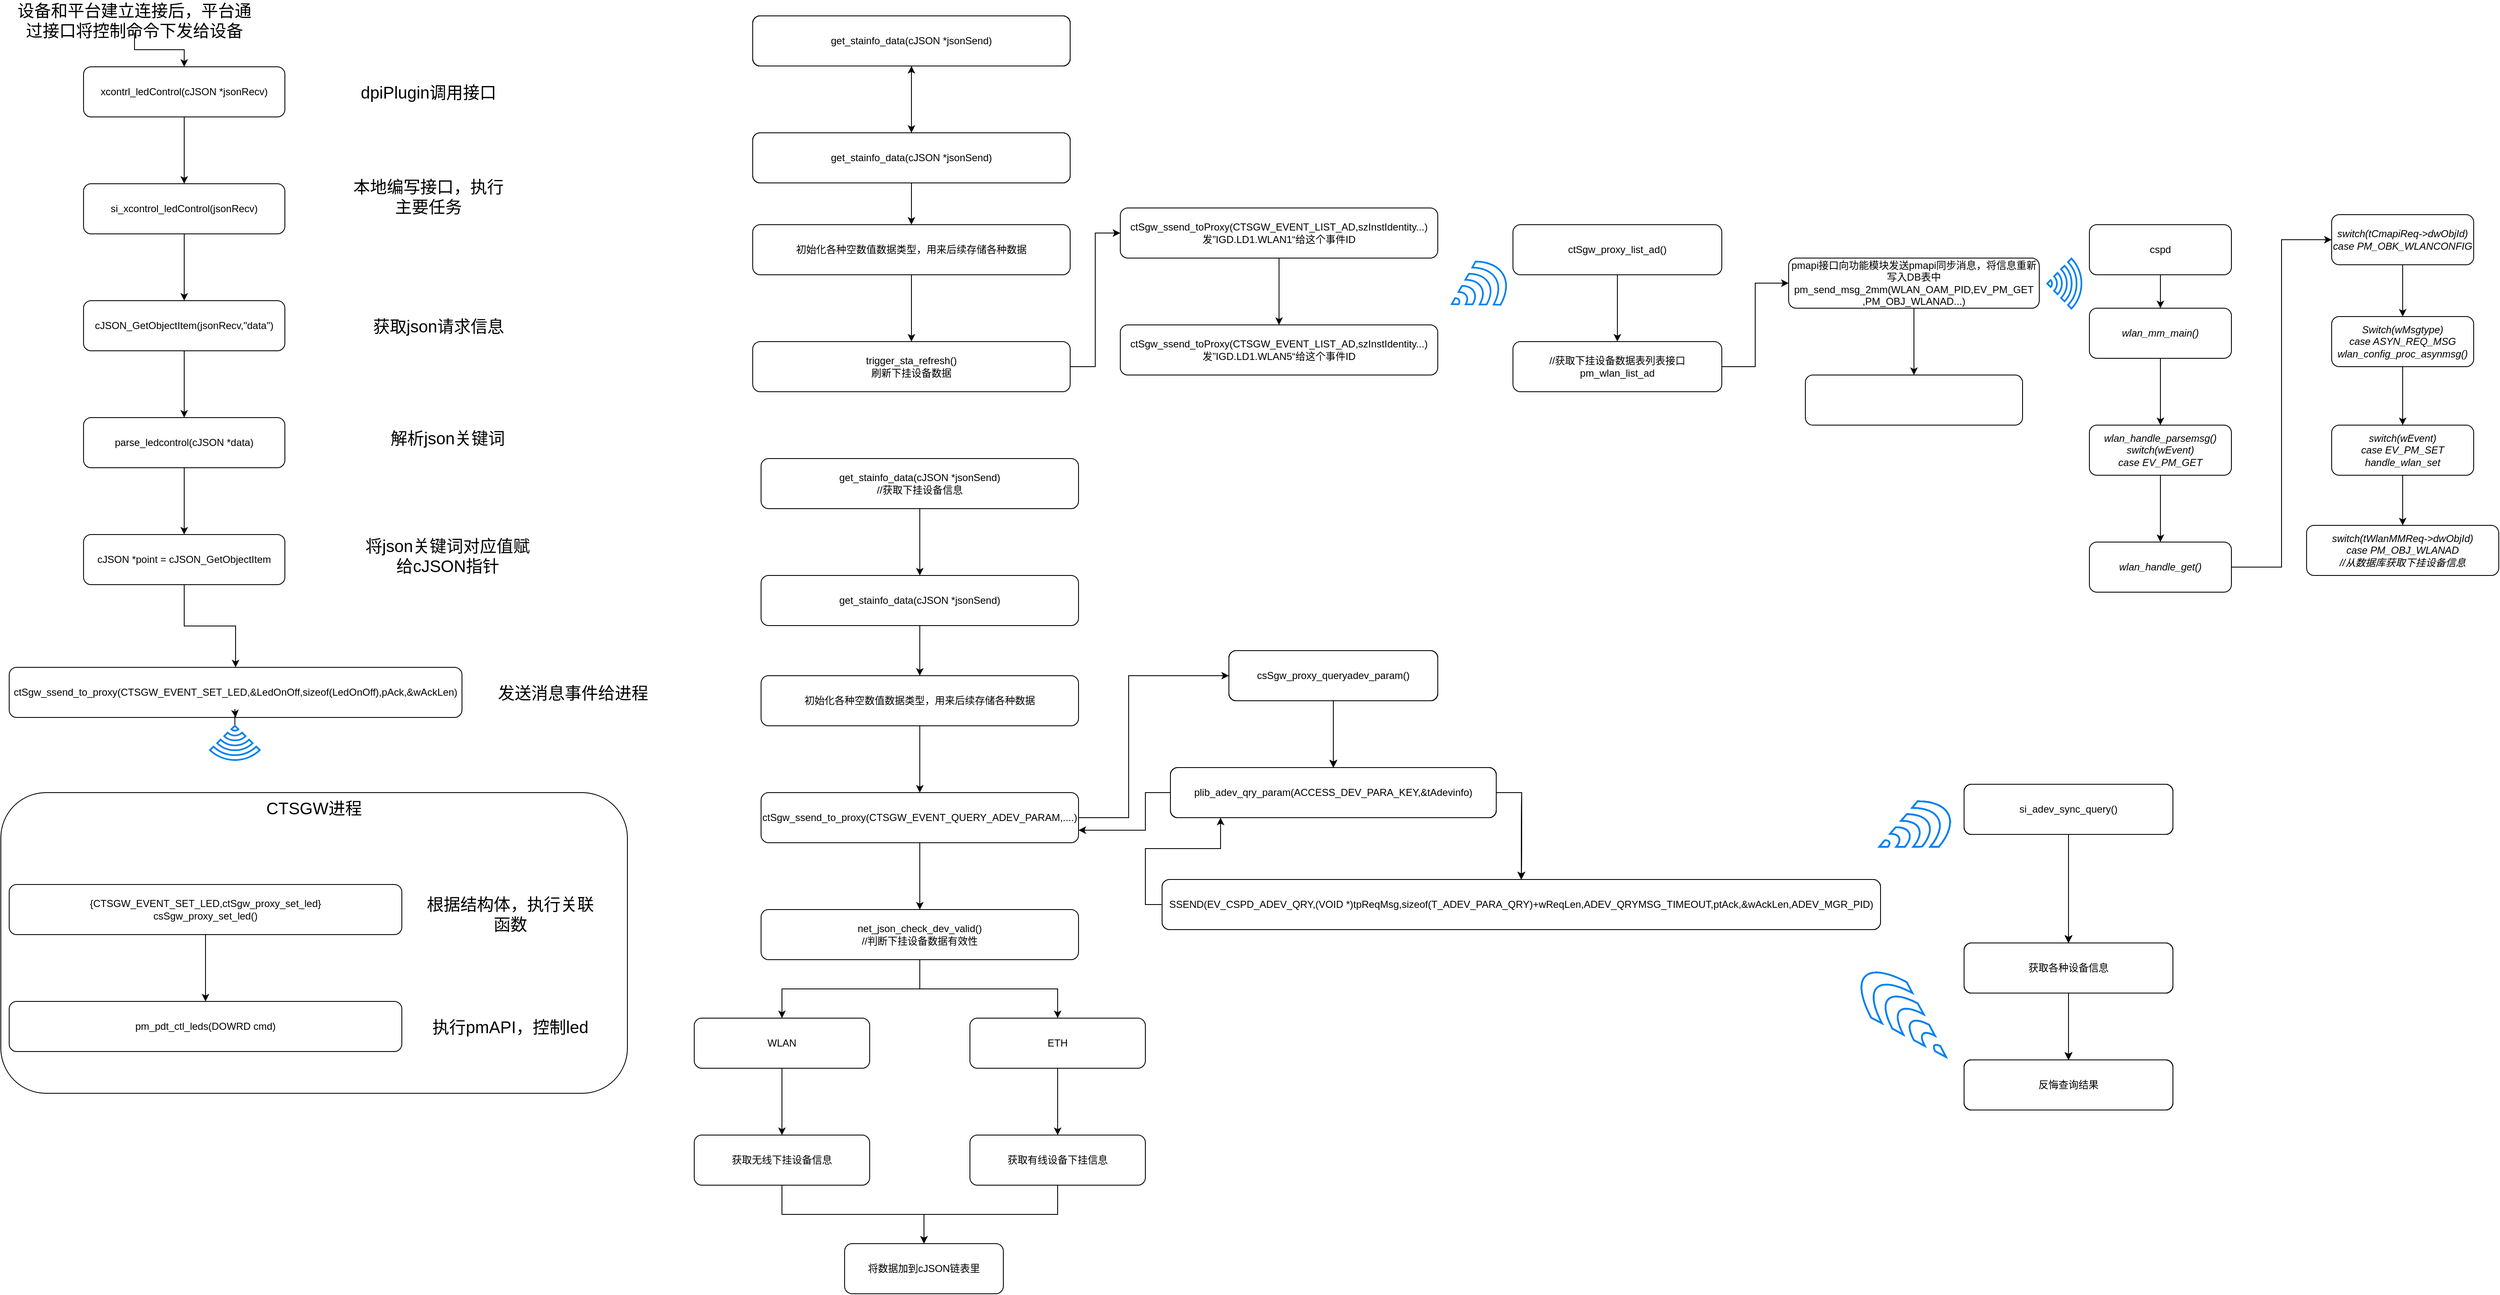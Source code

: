 <mxfile version="15.7.4" type="github">
  <diagram id="CUDyPsT_5cI4i0Bhv10b" name="Page-1">
    <mxGraphModel dx="868" dy="482" grid="1" gridSize="10" guides="0" tooltips="1" connect="1" arrows="1" fold="1" page="1" pageScale="1" pageWidth="827" pageHeight="1169" math="0" shadow="0">
      <root>
        <mxCell id="0" />
        <mxCell id="1" parent="0" />
        <mxCell id="MFzKN-prpjDhxRkjpTHA-7" value="" style="edgeStyle=orthogonalEdgeStyle;rounded=0;orthogonalLoop=1;jettySize=auto;html=1;fontSize=20;" parent="1" source="MFzKN-prpjDhxRkjpTHA-1" target="MFzKN-prpjDhxRkjpTHA-6" edge="1">
          <mxGeometry relative="1" as="geometry" />
        </mxCell>
        <mxCell id="MFzKN-prpjDhxRkjpTHA-1" value="xcontrl_ledControl(cJSON *jsonRecv)" style="rounded=1;whiteSpace=wrap;html=1;" parent="1" vertex="1">
          <mxGeometry x="99" y="141" width="241" height="60" as="geometry" />
        </mxCell>
        <mxCell id="MFzKN-prpjDhxRkjpTHA-3" value="" style="edgeStyle=orthogonalEdgeStyle;rounded=0;orthogonalLoop=1;jettySize=auto;html=1;fontSize=20;" parent="1" source="MFzKN-prpjDhxRkjpTHA-2" target="MFzKN-prpjDhxRkjpTHA-1" edge="1">
          <mxGeometry relative="1" as="geometry" />
        </mxCell>
        <mxCell id="MFzKN-prpjDhxRkjpTHA-2" value="设备和平台建立连接后，平台通过接口将控制命令下发给设备" style="text;html=1;strokeColor=none;fillColor=none;align=center;verticalAlign=middle;whiteSpace=wrap;rounded=0;fontSize=20;" parent="1" vertex="1">
          <mxGeometry x="10" y="70" width="300" height="30" as="geometry" />
        </mxCell>
        <mxCell id="MFzKN-prpjDhxRkjpTHA-9" value="" style="edgeStyle=orthogonalEdgeStyle;rounded=0;orthogonalLoop=1;jettySize=auto;html=1;fontSize=20;" parent="1" source="MFzKN-prpjDhxRkjpTHA-6" target="MFzKN-prpjDhxRkjpTHA-8" edge="1">
          <mxGeometry relative="1" as="geometry" />
        </mxCell>
        <mxCell id="MFzKN-prpjDhxRkjpTHA-6" value="si_xcontrol_ledControl(jsonRecv)" style="rounded=1;whiteSpace=wrap;html=1;" parent="1" vertex="1">
          <mxGeometry x="99" y="281" width="241" height="60" as="geometry" />
        </mxCell>
        <mxCell id="MFzKN-prpjDhxRkjpTHA-11" value="" style="edgeStyle=orthogonalEdgeStyle;rounded=0;orthogonalLoop=1;jettySize=auto;html=1;fontSize=20;" parent="1" source="MFzKN-prpjDhxRkjpTHA-8" target="MFzKN-prpjDhxRkjpTHA-10" edge="1">
          <mxGeometry relative="1" as="geometry" />
        </mxCell>
        <mxCell id="MFzKN-prpjDhxRkjpTHA-8" value="cJSON_GetObjectItem(jsonRecv,&quot;data&quot;)" style="rounded=1;whiteSpace=wrap;html=1;" parent="1" vertex="1">
          <mxGeometry x="99" y="421" width="241" height="60" as="geometry" />
        </mxCell>
        <mxCell id="MFzKN-prpjDhxRkjpTHA-13" value="" style="edgeStyle=orthogonalEdgeStyle;rounded=0;orthogonalLoop=1;jettySize=auto;html=1;fontSize=20;" parent="1" source="MFzKN-prpjDhxRkjpTHA-10" target="MFzKN-prpjDhxRkjpTHA-12" edge="1">
          <mxGeometry relative="1" as="geometry" />
        </mxCell>
        <mxCell id="MFzKN-prpjDhxRkjpTHA-10" value="parse_ledcontrol(cJSON *data)" style="rounded=1;whiteSpace=wrap;html=1;" parent="1" vertex="1">
          <mxGeometry x="99" y="561" width="241" height="60" as="geometry" />
        </mxCell>
        <mxCell id="MFzKN-prpjDhxRkjpTHA-15" value="" style="edgeStyle=orthogonalEdgeStyle;rounded=0;orthogonalLoop=1;jettySize=auto;html=1;fontSize=20;" parent="1" source="MFzKN-prpjDhxRkjpTHA-12" target="MFzKN-prpjDhxRkjpTHA-14" edge="1">
          <mxGeometry relative="1" as="geometry" />
        </mxCell>
        <mxCell id="MFzKN-prpjDhxRkjpTHA-31" value="CTSGW进程" style="rounded=1;whiteSpace=wrap;html=1;fontSize=20;labelBackgroundColor=none;verticalAlign=top;" parent="1" vertex="1">
          <mxGeometry y="1010" width="750" height="360" as="geometry" />
        </mxCell>
        <mxCell id="MFzKN-prpjDhxRkjpTHA-12" value="cJSON *point = cJSON_GetObjectItem" style="rounded=1;whiteSpace=wrap;html=1;" parent="1" vertex="1">
          <mxGeometry x="99" y="701" width="241" height="60" as="geometry" />
        </mxCell>
        <mxCell id="MFzKN-prpjDhxRkjpTHA-14" value="ctSgw_ssend_to_proxy(CTSGW_EVENT_SET_LED,&amp;amp;LedOnOff,sizeof(LedOnOff),pAck,&amp;amp;wAckLen)" style="rounded=1;whiteSpace=wrap;html=1;" parent="1" vertex="1">
          <mxGeometry x="10" y="860" width="542" height="60" as="geometry" />
        </mxCell>
        <mxCell id="MFzKN-prpjDhxRkjpTHA-19" value="" style="edgeStyle=orthogonalEdgeStyle;rounded=0;orthogonalLoop=1;jettySize=auto;html=1;fontSize=20;" parent="1" source="MFzKN-prpjDhxRkjpTHA-16" target="MFzKN-prpjDhxRkjpTHA-18" edge="1">
          <mxGeometry relative="1" as="geometry" />
        </mxCell>
        <mxCell id="MFzKN-prpjDhxRkjpTHA-16" value="{CTSGW_EVENT_SET_LED,ctSgw_proxy_set_led}&lt;br&gt;csSgw_proxy_set_led()" style="rounded=1;whiteSpace=wrap;html=1;" parent="1" vertex="1">
          <mxGeometry x="10" y="1120" width="470" height="60" as="geometry" />
        </mxCell>
        <mxCell id="MFzKN-prpjDhxRkjpTHA-18" value="pm_pdt_ctl_leds(DOWRD cmd)" style="rounded=1;whiteSpace=wrap;html=1;" parent="1" vertex="1">
          <mxGeometry x="10" y="1260" width="470" height="60" as="geometry" />
        </mxCell>
        <mxCell id="MFzKN-prpjDhxRkjpTHA-20" value="dpiPlugin调用接口" style="text;html=1;strokeColor=none;fillColor=none;align=center;verticalAlign=middle;whiteSpace=wrap;rounded=0;fontSize=20;" parent="1" vertex="1">
          <mxGeometry x="414" y="156" width="196" height="30" as="geometry" />
        </mxCell>
        <mxCell id="MFzKN-prpjDhxRkjpTHA-21" value="本地编写接口，执行主要任务" style="text;html=1;strokeColor=none;fillColor=none;align=center;verticalAlign=middle;whiteSpace=wrap;rounded=0;fontSize=20;" parent="1" vertex="1">
          <mxGeometry x="414" y="281" width="196" height="30" as="geometry" />
        </mxCell>
        <mxCell id="MFzKN-prpjDhxRkjpTHA-22" value="获取json请求信息" style="text;html=1;strokeColor=none;fillColor=none;align=center;verticalAlign=middle;whiteSpace=wrap;rounded=0;fontSize=20;" parent="1" vertex="1">
          <mxGeometry x="430" y="436" width="188" height="30" as="geometry" />
        </mxCell>
        <mxCell id="MFzKN-prpjDhxRkjpTHA-23" value="解析json关键词" style="text;html=1;strokeColor=none;fillColor=none;align=center;verticalAlign=middle;whiteSpace=wrap;rounded=0;fontSize=20;" parent="1" vertex="1">
          <mxGeometry x="430" y="570" width="210" height="30" as="geometry" />
        </mxCell>
        <mxCell id="MFzKN-prpjDhxRkjpTHA-24" value="将json关键词对应值赋给cJSON指针" style="text;html=1;strokeColor=none;fillColor=none;align=center;verticalAlign=middle;whiteSpace=wrap;rounded=0;fontSize=20;" parent="1" vertex="1">
          <mxGeometry x="430" y="701" width="210" height="49" as="geometry" />
        </mxCell>
        <mxCell id="MFzKN-prpjDhxRkjpTHA-26" value="发送消息事件给进程" style="text;html=1;strokeColor=none;fillColor=none;align=center;verticalAlign=middle;whiteSpace=wrap;rounded=0;fontSize=20;" parent="1" vertex="1">
          <mxGeometry x="560" y="875" width="250" height="30" as="geometry" />
        </mxCell>
        <mxCell id="MFzKN-prpjDhxRkjpTHA-27" value="根据结构体，执行关联函数" style="text;html=1;strokeColor=none;fillColor=none;align=center;verticalAlign=middle;whiteSpace=wrap;rounded=0;fontSize=20;" parent="1" vertex="1">
          <mxGeometry x="500" y="1140" width="220" height="30" as="geometry" />
        </mxCell>
        <mxCell id="MFzKN-prpjDhxRkjpTHA-28" value="执行pmAPI，控制led" style="text;html=1;strokeColor=none;fillColor=none;align=center;verticalAlign=middle;whiteSpace=wrap;rounded=0;fontSize=20;" parent="1" vertex="1">
          <mxGeometry x="510" y="1275" width="200" height="30" as="geometry" />
        </mxCell>
        <mxCell id="MFzKN-prpjDhxRkjpTHA-30" value="" style="edgeStyle=orthogonalEdgeStyle;rounded=0;orthogonalLoop=1;jettySize=auto;html=1;fontSize=20;" parent="1" source="MFzKN-prpjDhxRkjpTHA-29" target="MFzKN-prpjDhxRkjpTHA-14" edge="1">
          <mxGeometry relative="1" as="geometry" />
        </mxCell>
        <mxCell id="MFzKN-prpjDhxRkjpTHA-29" value="" style="html=1;verticalLabelPosition=bottom;align=center;labelBackgroundColor=#ffffff;verticalAlign=top;strokeWidth=2;strokeColor=#0080F0;shadow=0;dashed=0;shape=mxgraph.ios7.icons.wifi;pointerEvents=1;fontSize=20;rotation=-180;" parent="1" vertex="1">
          <mxGeometry x="250.3" y="930" width="59.7" height="41" as="geometry" />
        </mxCell>
        <mxCell id="5_94e8n7h1rJNtOSXoxy-5" value="" style="edgeStyle=orthogonalEdgeStyle;rounded=0;orthogonalLoop=1;jettySize=auto;html=1;" edge="1" parent="1" source="5_94e8n7h1rJNtOSXoxy-3" target="5_94e8n7h1rJNtOSXoxy-4">
          <mxGeometry relative="1" as="geometry" />
        </mxCell>
        <mxCell id="5_94e8n7h1rJNtOSXoxy-3" value="xquery_STAInfo()厂商适配获取下挂设备信息" style="rounded=1;whiteSpace=wrap;html=1;" vertex="1" parent="1">
          <mxGeometry x="900" y="80" width="380" height="60" as="geometry" />
        </mxCell>
        <mxCell id="5_94e8n7h1rJNtOSXoxy-9" value="" style="edgeStyle=orthogonalEdgeStyle;rounded=0;orthogonalLoop=1;jettySize=auto;html=1;" edge="1" parent="1" source="5_94e8n7h1rJNtOSXoxy-4" target="5_94e8n7h1rJNtOSXoxy-8">
          <mxGeometry relative="1" as="geometry" />
        </mxCell>
        <mxCell id="5_94e8n7h1rJNtOSXoxy-48" value="" style="edgeStyle=orthogonalEdgeStyle;rounded=0;orthogonalLoop=1;jettySize=auto;html=1;" edge="1" parent="1" source="5_94e8n7h1rJNtOSXoxy-4" target="5_94e8n7h1rJNtOSXoxy-47">
          <mxGeometry relative="1" as="geometry" />
        </mxCell>
        <mxCell id="5_94e8n7h1rJNtOSXoxy-4" value="get_stainfo_data(cJSON *jsonSend)" style="rounded=1;whiteSpace=wrap;html=1;" vertex="1" parent="1">
          <mxGeometry x="900" y="220" width="380" height="60" as="geometry" />
        </mxCell>
        <mxCell id="5_94e8n7h1rJNtOSXoxy-11" value="" style="edgeStyle=orthogonalEdgeStyle;rounded=0;orthogonalLoop=1;jettySize=auto;html=1;" edge="1" parent="1" source="5_94e8n7h1rJNtOSXoxy-8" target="5_94e8n7h1rJNtOSXoxy-10">
          <mxGeometry relative="1" as="geometry" />
        </mxCell>
        <mxCell id="5_94e8n7h1rJNtOSXoxy-8" value="初始化各种空数值数据类型，用来后续存储各种数据" style="whiteSpace=wrap;html=1;rounded=1;" vertex="1" parent="1">
          <mxGeometry x="900" y="330" width="380" height="60" as="geometry" />
        </mxCell>
        <mxCell id="5_94e8n7h1rJNtOSXoxy-13" value="" style="edgeStyle=orthogonalEdgeStyle;rounded=0;orthogonalLoop=1;jettySize=auto;html=1;" edge="1" parent="1" source="5_94e8n7h1rJNtOSXoxy-10" target="5_94e8n7h1rJNtOSXoxy-12">
          <mxGeometry relative="1" as="geometry">
            <Array as="points">
              <mxPoint x="1310" y="500" />
              <mxPoint x="1310" y="340" />
            </Array>
          </mxGeometry>
        </mxCell>
        <mxCell id="5_94e8n7h1rJNtOSXoxy-10" value="trigger_sta_refresh()&lt;br&gt;刷新下挂设备数据" style="whiteSpace=wrap;html=1;rounded=1;" vertex="1" parent="1">
          <mxGeometry x="900" y="470" width="380" height="60" as="geometry" />
        </mxCell>
        <mxCell id="5_94e8n7h1rJNtOSXoxy-15" value="" style="edgeStyle=orthogonalEdgeStyle;rounded=0;orthogonalLoop=1;jettySize=auto;html=1;" edge="1" parent="1" source="5_94e8n7h1rJNtOSXoxy-12" target="5_94e8n7h1rJNtOSXoxy-14">
          <mxGeometry relative="1" as="geometry" />
        </mxCell>
        <mxCell id="5_94e8n7h1rJNtOSXoxy-12" value="ctSgw_ssend_toProxy(CTSGW_EVENT_LIST_AD,szInstIdentity...)&lt;br&gt;发”IGD.LD1.WLAN1“给这个事件ID" style="whiteSpace=wrap;html=1;rounded=1;" vertex="1" parent="1">
          <mxGeometry x="1340" y="310" width="380" height="60" as="geometry" />
        </mxCell>
        <mxCell id="5_94e8n7h1rJNtOSXoxy-14" value="ctSgw_ssend_toProxy(CTSGW_EVENT_LIST_AD,szInstIdentity...)&lt;br&gt;发”IGD.LD1.WLAN5“给这个事件ID" style="whiteSpace=wrap;html=1;rounded=1;" vertex="1" parent="1">
          <mxGeometry x="1340" y="450" width="380" height="60" as="geometry" />
        </mxCell>
        <mxCell id="5_94e8n7h1rJNtOSXoxy-17" value="" style="html=1;verticalLabelPosition=bottom;align=center;labelBackgroundColor=#ffffff;verticalAlign=top;strokeWidth=2;strokeColor=#0080F0;shadow=0;dashed=0;shape=mxgraph.ios7.icons.wifi;pointerEvents=1;fontSize=20;rotation=-30;direction=south;" vertex="1" parent="1">
          <mxGeometry x="1732.01" y="377.5" width="71" height="59.7" as="geometry" />
        </mxCell>
        <mxCell id="5_94e8n7h1rJNtOSXoxy-21" value="" style="edgeStyle=orthogonalEdgeStyle;rounded=0;orthogonalLoop=1;jettySize=auto;html=1;" edge="1" parent="1" source="5_94e8n7h1rJNtOSXoxy-19" target="5_94e8n7h1rJNtOSXoxy-20">
          <mxGeometry relative="1" as="geometry" />
        </mxCell>
        <mxCell id="5_94e8n7h1rJNtOSXoxy-19" value="ctSgw_proxy_list_ad()" style="rounded=1;whiteSpace=wrap;html=1;" vertex="1" parent="1">
          <mxGeometry x="1810" y="330" width="250" height="60" as="geometry" />
        </mxCell>
        <mxCell id="5_94e8n7h1rJNtOSXoxy-23" value="" style="edgeStyle=orthogonalEdgeStyle;rounded=0;orthogonalLoop=1;jettySize=auto;html=1;" edge="1" parent="1" source="5_94e8n7h1rJNtOSXoxy-20" target="5_94e8n7h1rJNtOSXoxy-22">
          <mxGeometry relative="1" as="geometry">
            <Array as="points">
              <mxPoint x="2100" y="500" />
              <mxPoint x="2100" y="400" />
            </Array>
          </mxGeometry>
        </mxCell>
        <mxCell id="5_94e8n7h1rJNtOSXoxy-20" value="//获取下挂设备数据表列表接口&lt;br&gt;pm_wlan_list_ad" style="rounded=1;whiteSpace=wrap;html=1;" vertex="1" parent="1">
          <mxGeometry x="1810" y="470" width="250" height="60" as="geometry" />
        </mxCell>
        <mxCell id="5_94e8n7h1rJNtOSXoxy-26" value="" style="edgeStyle=orthogonalEdgeStyle;rounded=0;orthogonalLoop=1;jettySize=auto;html=1;" edge="1" parent="1" source="5_94e8n7h1rJNtOSXoxy-22" target="5_94e8n7h1rJNtOSXoxy-25">
          <mxGeometry relative="1" as="geometry" />
        </mxCell>
        <mxCell id="5_94e8n7h1rJNtOSXoxy-22" value="pmapi接口向功能模块发送pmapi同步消息，将信息重新写入DB表中&lt;br&gt;pm_send_msg_2mm(WLAN_OAM_PID,EV_PM_GET&lt;br&gt;,PM_OBJ_WLANAD...)" style="rounded=1;whiteSpace=wrap;html=1;" vertex="1" parent="1">
          <mxGeometry x="2140" y="370" width="300" height="60" as="geometry" />
        </mxCell>
        <mxCell id="5_94e8n7h1rJNtOSXoxy-25" value="" style="rounded=1;whiteSpace=wrap;html=1;" vertex="1" parent="1">
          <mxGeometry x="2160" y="510" width="260" height="60" as="geometry" />
        </mxCell>
        <mxCell id="5_94e8n7h1rJNtOSXoxy-27" value="" style="html=1;verticalLabelPosition=bottom;align=center;labelBackgroundColor=#ffffff;verticalAlign=top;strokeWidth=2;strokeColor=#0080F0;shadow=0;dashed=0;shape=mxgraph.ios7.icons.wifi;pointerEvents=1;fontSize=20;rotation=90;" vertex="1" parent="1">
          <mxGeometry x="2440" y="380" width="60" height="41" as="geometry" />
        </mxCell>
        <mxCell id="5_94e8n7h1rJNtOSXoxy-30" value="" style="edgeStyle=orthogonalEdgeStyle;rounded=0;orthogonalLoop=1;jettySize=auto;html=1;" edge="1" parent="1" source="5_94e8n7h1rJNtOSXoxy-28" target="5_94e8n7h1rJNtOSXoxy-29">
          <mxGeometry relative="1" as="geometry" />
        </mxCell>
        <mxCell id="5_94e8n7h1rJNtOSXoxy-28" value="cspd" style="rounded=1;whiteSpace=wrap;html=1;" vertex="1" parent="1">
          <mxGeometry x="2500" y="330" width="170" height="60" as="geometry" />
        </mxCell>
        <mxCell id="5_94e8n7h1rJNtOSXoxy-40" value="" style="edgeStyle=orthogonalEdgeStyle;rounded=0;orthogonalLoop=1;jettySize=auto;html=1;" edge="1" parent="1" source="5_94e8n7h1rJNtOSXoxy-29" target="5_94e8n7h1rJNtOSXoxy-39">
          <mxGeometry relative="1" as="geometry" />
        </mxCell>
        <mxCell id="5_94e8n7h1rJNtOSXoxy-29" value="wlan_mm_main()" style="whiteSpace=wrap;html=1;rounded=1;fontStyle=2" vertex="1" parent="1">
          <mxGeometry x="2500" y="430" width="170" height="60" as="geometry" />
        </mxCell>
        <mxCell id="5_94e8n7h1rJNtOSXoxy-34" value="" style="edgeStyle=orthogonalEdgeStyle;rounded=0;orthogonalLoop=1;jettySize=auto;html=1;" edge="1" parent="1" source="5_94e8n7h1rJNtOSXoxy-31" target="5_94e8n7h1rJNtOSXoxy-33">
          <mxGeometry relative="1" as="geometry" />
        </mxCell>
        <mxCell id="5_94e8n7h1rJNtOSXoxy-31" value="switch(tCmapiReq-&amp;gt;dwObjId)&lt;br&gt;case PM_OBK_WLANCONFIG" style="whiteSpace=wrap;html=1;rounded=1;fontStyle=2;" vertex="1" parent="1">
          <mxGeometry x="2790" y="318" width="170" height="60" as="geometry" />
        </mxCell>
        <mxCell id="5_94e8n7h1rJNtOSXoxy-36" value="" style="edgeStyle=orthogonalEdgeStyle;rounded=0;orthogonalLoop=1;jettySize=auto;html=1;" edge="1" parent="1" source="5_94e8n7h1rJNtOSXoxy-33" target="5_94e8n7h1rJNtOSXoxy-35">
          <mxGeometry relative="1" as="geometry" />
        </mxCell>
        <mxCell id="5_94e8n7h1rJNtOSXoxy-33" value="Switch(wMsgtype)&lt;br&gt;case ASYN_REQ_MSG&lt;br&gt;wlan_config_proc_asynmsg()" style="whiteSpace=wrap;html=1;rounded=1;fontStyle=2;" vertex="1" parent="1">
          <mxGeometry x="2790" y="440" width="170" height="60" as="geometry" />
        </mxCell>
        <mxCell id="5_94e8n7h1rJNtOSXoxy-38" value="" style="edgeStyle=orthogonalEdgeStyle;rounded=0;orthogonalLoop=1;jettySize=auto;html=1;" edge="1" parent="1" source="5_94e8n7h1rJNtOSXoxy-35" target="5_94e8n7h1rJNtOSXoxy-37">
          <mxGeometry relative="1" as="geometry" />
        </mxCell>
        <mxCell id="5_94e8n7h1rJNtOSXoxy-35" value="switch(wEvent)&lt;br&gt;case EV_PM_SET&lt;br&gt;handle_wlan_set" style="whiteSpace=wrap;html=1;rounded=1;fontStyle=2;" vertex="1" parent="1">
          <mxGeometry x="2790" y="570" width="170" height="60" as="geometry" />
        </mxCell>
        <mxCell id="5_94e8n7h1rJNtOSXoxy-37" value="switch(tWlanMMReq-&amp;gt;dwObjId)&lt;br&gt;case PM_OBJ_WLANAD&lt;br&gt;//从数据库获取下挂设备信息" style="whiteSpace=wrap;html=1;rounded=1;fontStyle=2;direction=east;" vertex="1" parent="1">
          <mxGeometry x="2760" y="690" width="230" height="60" as="geometry" />
        </mxCell>
        <mxCell id="5_94e8n7h1rJNtOSXoxy-43" value="" style="edgeStyle=orthogonalEdgeStyle;rounded=0;orthogonalLoop=1;jettySize=auto;html=1;" edge="1" parent="1" source="5_94e8n7h1rJNtOSXoxy-39" target="5_94e8n7h1rJNtOSXoxy-42">
          <mxGeometry relative="1" as="geometry" />
        </mxCell>
        <mxCell id="5_94e8n7h1rJNtOSXoxy-39" value="wlan_handle_parsemsg()&lt;br&gt;switch(wEvent)&lt;br&gt;case EV_PM_GET" style="whiteSpace=wrap;html=1;rounded=1;fontStyle=2" vertex="1" parent="1">
          <mxGeometry x="2500" y="570" width="170" height="60" as="geometry" />
        </mxCell>
        <mxCell id="5_94e8n7h1rJNtOSXoxy-44" style="edgeStyle=orthogonalEdgeStyle;rounded=0;orthogonalLoop=1;jettySize=auto;html=1;entryX=0;entryY=0.5;entryDx=0;entryDy=0;" edge="1" parent="1" source="5_94e8n7h1rJNtOSXoxy-42" target="5_94e8n7h1rJNtOSXoxy-31">
          <mxGeometry relative="1" as="geometry" />
        </mxCell>
        <mxCell id="5_94e8n7h1rJNtOSXoxy-42" value="wlan_handle_get()" style="whiteSpace=wrap;html=1;rounded=1;fontStyle=2" vertex="1" parent="1">
          <mxGeometry x="2500" y="710" width="170" height="60" as="geometry" />
        </mxCell>
        <mxCell id="5_94e8n7h1rJNtOSXoxy-47" value="get_stainfo_data(cJSON *jsonSend)" style="rounded=1;whiteSpace=wrap;html=1;" vertex="1" parent="1">
          <mxGeometry x="900" y="80" width="380" height="60" as="geometry" />
        </mxCell>
        <mxCell id="5_94e8n7h1rJNtOSXoxy-49" value="get_stainfo_data(cJSON *jsonSend)" style="rounded=1;whiteSpace=wrap;html=1;" vertex="1" parent="1">
          <mxGeometry x="900" y="80" width="380" height="60" as="geometry" />
        </mxCell>
        <mxCell id="5_94e8n7h1rJNtOSXoxy-50" value="get_stainfo_data(cJSON *jsonSend)" style="rounded=1;whiteSpace=wrap;html=1;" vertex="1" parent="1">
          <mxGeometry x="900" y="80" width="380" height="60" as="geometry" />
        </mxCell>
        <mxCell id="5_94e8n7h1rJNtOSXoxy-51" value="get_stainfo_data(cJSON *jsonSend)" style="rounded=1;whiteSpace=wrap;html=1;" vertex="1" parent="1">
          <mxGeometry x="900" y="80" width="380" height="60" as="geometry" />
        </mxCell>
        <mxCell id="5_94e8n7h1rJNtOSXoxy-52" value="get_stainfo_data(cJSON *jsonSend)" style="rounded=1;whiteSpace=wrap;html=1;" vertex="1" parent="1">
          <mxGeometry x="900" y="220" width="380" height="60" as="geometry" />
        </mxCell>
        <mxCell id="5_94e8n7h1rJNtOSXoxy-53" value="get_stainfo_data(cJSON *jsonSend)" style="rounded=1;whiteSpace=wrap;html=1;" vertex="1" parent="1">
          <mxGeometry x="900" y="80" width="380" height="60" as="geometry" />
        </mxCell>
        <mxCell id="5_94e8n7h1rJNtOSXoxy-54" value="get_stainfo_data(cJSON *jsonSend)" style="rounded=1;whiteSpace=wrap;html=1;" vertex="1" parent="1">
          <mxGeometry x="900" y="220" width="380" height="60" as="geometry" />
        </mxCell>
        <mxCell id="5_94e8n7h1rJNtOSXoxy-58" value="" style="edgeStyle=orthogonalEdgeStyle;rounded=0;orthogonalLoop=1;jettySize=auto;html=1;" edge="1" parent="1" source="5_94e8n7h1rJNtOSXoxy-55" target="5_94e8n7h1rJNtOSXoxy-56">
          <mxGeometry relative="1" as="geometry" />
        </mxCell>
        <mxCell id="5_94e8n7h1rJNtOSXoxy-55" value="get_stainfo_data(cJSON *jsonSend)&lt;br&gt;//获取下挂设备信息" style="rounded=1;whiteSpace=wrap;html=1;" vertex="1" parent="1">
          <mxGeometry x="910" y="610" width="380" height="60" as="geometry" />
        </mxCell>
        <mxCell id="5_94e8n7h1rJNtOSXoxy-59" value="" style="edgeStyle=orthogonalEdgeStyle;rounded=0;orthogonalLoop=1;jettySize=auto;html=1;" edge="1" parent="1" source="5_94e8n7h1rJNtOSXoxy-56" target="5_94e8n7h1rJNtOSXoxy-57">
          <mxGeometry relative="1" as="geometry" />
        </mxCell>
        <mxCell id="5_94e8n7h1rJNtOSXoxy-56" value="get_stainfo_data(cJSON *jsonSend)" style="rounded=1;whiteSpace=wrap;html=1;" vertex="1" parent="1">
          <mxGeometry x="910" y="750" width="380" height="60" as="geometry" />
        </mxCell>
        <mxCell id="5_94e8n7h1rJNtOSXoxy-61" value="" style="edgeStyle=orthogonalEdgeStyle;rounded=0;orthogonalLoop=1;jettySize=auto;html=1;" edge="1" parent="1" source="5_94e8n7h1rJNtOSXoxy-57" target="5_94e8n7h1rJNtOSXoxy-60">
          <mxGeometry relative="1" as="geometry" />
        </mxCell>
        <mxCell id="5_94e8n7h1rJNtOSXoxy-57" value="初始化各种空数值数据类型，用来后续存储各种数据" style="whiteSpace=wrap;html=1;rounded=1;" vertex="1" parent="1">
          <mxGeometry x="910" y="870" width="380" height="60" as="geometry" />
        </mxCell>
        <mxCell id="5_94e8n7h1rJNtOSXoxy-65" value="" style="edgeStyle=orthogonalEdgeStyle;rounded=0;orthogonalLoop=1;jettySize=auto;html=1;" edge="1" parent="1" source="5_94e8n7h1rJNtOSXoxy-60" target="5_94e8n7h1rJNtOSXoxy-64">
          <mxGeometry relative="1" as="geometry" />
        </mxCell>
        <mxCell id="5_94e8n7h1rJNtOSXoxy-88" style="edgeStyle=orthogonalEdgeStyle;rounded=0;orthogonalLoop=1;jettySize=auto;html=1;entryX=0;entryY=0.5;entryDx=0;entryDy=0;" edge="1" parent="1" source="5_94e8n7h1rJNtOSXoxy-60" target="5_94e8n7h1rJNtOSXoxy-86">
          <mxGeometry relative="1" as="geometry">
            <Array as="points">
              <mxPoint x="1350" y="1040" />
              <mxPoint x="1350" y="870" />
            </Array>
          </mxGeometry>
        </mxCell>
        <mxCell id="5_94e8n7h1rJNtOSXoxy-60" value="ctSgw_ssend_to_proxy(CTSGW_EVENT_QUERY_ADEV_PARAM,....)" style="whiteSpace=wrap;html=1;rounded=1;" vertex="1" parent="1">
          <mxGeometry x="910" y="1010" width="380" height="60" as="geometry" />
        </mxCell>
        <mxCell id="5_94e8n7h1rJNtOSXoxy-76" style="edgeStyle=orthogonalEdgeStyle;rounded=0;orthogonalLoop=1;jettySize=auto;html=1;" edge="1" parent="1" source="5_94e8n7h1rJNtOSXoxy-64" target="5_94e8n7h1rJNtOSXoxy-74">
          <mxGeometry relative="1" as="geometry" />
        </mxCell>
        <mxCell id="5_94e8n7h1rJNtOSXoxy-77" style="edgeStyle=orthogonalEdgeStyle;rounded=0;orthogonalLoop=1;jettySize=auto;html=1;entryX=0.5;entryY=0;entryDx=0;entryDy=0;" edge="1" parent="1" source="5_94e8n7h1rJNtOSXoxy-64" target="5_94e8n7h1rJNtOSXoxy-75">
          <mxGeometry relative="1" as="geometry" />
        </mxCell>
        <mxCell id="5_94e8n7h1rJNtOSXoxy-64" value="net_json_check_dev_valid()&lt;br&gt;//判断下挂设备数据有效性" style="whiteSpace=wrap;html=1;rounded=1;" vertex="1" parent="1">
          <mxGeometry x="910" y="1150" width="380" height="60" as="geometry" />
        </mxCell>
        <mxCell id="5_94e8n7h1rJNtOSXoxy-79" value="" style="edgeStyle=orthogonalEdgeStyle;rounded=0;orthogonalLoop=1;jettySize=auto;html=1;" edge="1" parent="1" source="5_94e8n7h1rJNtOSXoxy-74" target="5_94e8n7h1rJNtOSXoxy-78">
          <mxGeometry relative="1" as="geometry" />
        </mxCell>
        <mxCell id="5_94e8n7h1rJNtOSXoxy-74" value="WLAN" style="rounded=1;whiteSpace=wrap;html=1;" vertex="1" parent="1">
          <mxGeometry x="830" y="1280" width="210" height="60" as="geometry" />
        </mxCell>
        <mxCell id="5_94e8n7h1rJNtOSXoxy-81" value="" style="edgeStyle=orthogonalEdgeStyle;rounded=0;orthogonalLoop=1;jettySize=auto;html=1;" edge="1" parent="1" source="5_94e8n7h1rJNtOSXoxy-75" target="5_94e8n7h1rJNtOSXoxy-80">
          <mxGeometry relative="1" as="geometry" />
        </mxCell>
        <mxCell id="5_94e8n7h1rJNtOSXoxy-75" value="ETH" style="rounded=1;whiteSpace=wrap;html=1;" vertex="1" parent="1">
          <mxGeometry x="1160" y="1280" width="210" height="60" as="geometry" />
        </mxCell>
        <mxCell id="5_94e8n7h1rJNtOSXoxy-85" style="edgeStyle=orthogonalEdgeStyle;rounded=0;orthogonalLoop=1;jettySize=auto;html=1;entryX=0.5;entryY=0;entryDx=0;entryDy=0;" edge="1" parent="1" source="5_94e8n7h1rJNtOSXoxy-78" target="5_94e8n7h1rJNtOSXoxy-82">
          <mxGeometry relative="1" as="geometry" />
        </mxCell>
        <mxCell id="5_94e8n7h1rJNtOSXoxy-78" value="获取无线下挂设备信息" style="rounded=1;whiteSpace=wrap;html=1;" vertex="1" parent="1">
          <mxGeometry x="830" y="1420" width="210" height="60" as="geometry" />
        </mxCell>
        <mxCell id="5_94e8n7h1rJNtOSXoxy-84" style="edgeStyle=orthogonalEdgeStyle;rounded=0;orthogonalLoop=1;jettySize=auto;html=1;entryX=0.5;entryY=0;entryDx=0;entryDy=0;" edge="1" parent="1" source="5_94e8n7h1rJNtOSXoxy-80" target="5_94e8n7h1rJNtOSXoxy-82">
          <mxGeometry relative="1" as="geometry" />
        </mxCell>
        <mxCell id="5_94e8n7h1rJNtOSXoxy-80" value="获取有线设备下挂信息" style="rounded=1;whiteSpace=wrap;html=1;" vertex="1" parent="1">
          <mxGeometry x="1160" y="1420" width="210" height="60" as="geometry" />
        </mxCell>
        <mxCell id="5_94e8n7h1rJNtOSXoxy-82" value="将数据加到cJSON链表里" style="rounded=1;whiteSpace=wrap;html=1;" vertex="1" parent="1">
          <mxGeometry x="1010" y="1550" width="190" height="60" as="geometry" />
        </mxCell>
        <mxCell id="5_94e8n7h1rJNtOSXoxy-90" value="" style="edgeStyle=orthogonalEdgeStyle;rounded=0;orthogonalLoop=1;jettySize=auto;html=1;" edge="1" parent="1" source="5_94e8n7h1rJNtOSXoxy-86" target="5_94e8n7h1rJNtOSXoxy-89">
          <mxGeometry relative="1" as="geometry" />
        </mxCell>
        <mxCell id="5_94e8n7h1rJNtOSXoxy-86" value="csSgw_proxy_queryadev_param()" style="whiteSpace=wrap;html=1;rounded=1;" vertex="1" parent="1">
          <mxGeometry x="1470" y="840" width="250" height="60" as="geometry" />
        </mxCell>
        <mxCell id="5_94e8n7h1rJNtOSXoxy-103" style="edgeStyle=orthogonalEdgeStyle;rounded=0;orthogonalLoop=1;jettySize=auto;html=1;entryX=1;entryY=0.75;entryDx=0;entryDy=0;" edge="1" parent="1" source="5_94e8n7h1rJNtOSXoxy-89" target="5_94e8n7h1rJNtOSXoxy-60">
          <mxGeometry relative="1" as="geometry">
            <Array as="points">
              <mxPoint x="1370" y="1010" />
              <mxPoint x="1370" y="1055" />
            </Array>
          </mxGeometry>
        </mxCell>
        <mxCell id="5_94e8n7h1rJNtOSXoxy-89" value="plib_adev_qry_param(ACCESS_DEV_PARA_KEY,&amp;amp;tAdevinfo)" style="whiteSpace=wrap;html=1;rounded=1;" vertex="1" parent="1">
          <mxGeometry x="1400" y="980" width="390" height="60" as="geometry" />
        </mxCell>
        <mxCell id="5_94e8n7h1rJNtOSXoxy-102" style="edgeStyle=orthogonalEdgeStyle;rounded=0;orthogonalLoop=1;jettySize=auto;html=1;" edge="1" parent="1" source="5_94e8n7h1rJNtOSXoxy-91" target="5_94e8n7h1rJNtOSXoxy-89">
          <mxGeometry relative="1" as="geometry">
            <Array as="points">
              <mxPoint x="1370" y="1144" />
              <mxPoint x="1370" y="1077" />
              <mxPoint x="1460" y="1077" />
            </Array>
          </mxGeometry>
        </mxCell>
        <mxCell id="5_94e8n7h1rJNtOSXoxy-91" value="SSEND(EV_CSPD_ADEV_QRY,(VOID *)tpReqMsg,sizeof(T_ADEV_PARA_QRY)+wReqLen,ADEV_QRYMSG_TIMEOUT,ptAck,&amp;amp;wAckLen,ADEV_MGR_PID)" style="whiteSpace=wrap;html=1;rounded=1;" vertex="1" parent="1">
          <mxGeometry x="1390" y="1114" width="860" height="60" as="geometry" />
        </mxCell>
        <mxCell id="5_94e8n7h1rJNtOSXoxy-93" value="" style="html=1;verticalLabelPosition=bottom;align=center;labelBackgroundColor=#ffffff;verticalAlign=top;strokeWidth=2;strokeColor=#0080F0;shadow=0;dashed=0;shape=mxgraph.ios7.icons.wifi;pointerEvents=1;fontSize=20;rotation=65;" vertex="1" parent="1">
          <mxGeometry x="2260" y="1010.0" width="60" height="91" as="geometry" />
        </mxCell>
        <mxCell id="5_94e8n7h1rJNtOSXoxy-96" value="" style="edgeStyle=orthogonalEdgeStyle;rounded=0;orthogonalLoop=1;jettySize=auto;html=1;" edge="1" parent="1" source="5_94e8n7h1rJNtOSXoxy-94" target="5_94e8n7h1rJNtOSXoxy-95">
          <mxGeometry relative="1" as="geometry" />
        </mxCell>
        <mxCell id="5_94e8n7h1rJNtOSXoxy-94" value="si_adev_sync_query()&lt;br&gt;" style="rounded=1;whiteSpace=wrap;html=1;" vertex="1" parent="1">
          <mxGeometry x="2350" y="1000" width="250" height="60" as="geometry" />
        </mxCell>
        <mxCell id="5_94e8n7h1rJNtOSXoxy-98" value="" style="edgeStyle=orthogonalEdgeStyle;rounded=0;orthogonalLoop=1;jettySize=auto;html=1;" edge="1" parent="1" source="5_94e8n7h1rJNtOSXoxy-95" target="5_94e8n7h1rJNtOSXoxy-97">
          <mxGeometry relative="1" as="geometry" />
        </mxCell>
        <mxCell id="5_94e8n7h1rJNtOSXoxy-95" value="获取各种设备信息" style="rounded=1;whiteSpace=wrap;html=1;" vertex="1" parent="1">
          <mxGeometry x="2350" y="1190" width="250" height="60" as="geometry" />
        </mxCell>
        <mxCell id="5_94e8n7h1rJNtOSXoxy-97" value="反悔查询结果" style="rounded=1;whiteSpace=wrap;html=1;" vertex="1" parent="1">
          <mxGeometry x="2350" y="1330" width="250" height="60" as="geometry" />
        </mxCell>
        <mxCell id="5_94e8n7h1rJNtOSXoxy-99" value="" style="html=1;verticalLabelPosition=bottom;align=center;labelBackgroundColor=#ffffff;verticalAlign=top;strokeWidth=2;strokeColor=#0080F0;shadow=0;dashed=0;shape=mxgraph.ios7.icons.wifi;pointerEvents=1;fontSize=20;rotation=-45;" vertex="1" parent="1">
          <mxGeometry x="2250" y="1210" width="60" height="136.26" as="geometry" />
        </mxCell>
        <mxCell id="5_94e8n7h1rJNtOSXoxy-104" value="" style="edgeStyle=orthogonalEdgeStyle;rounded=0;orthogonalLoop=1;jettySize=auto;html=1;" edge="1" source="5_94e8n7h1rJNtOSXoxy-113" target="5_94e8n7h1rJNtOSXoxy-114" parent="1">
          <mxGeometry relative="1" as="geometry" />
        </mxCell>
        <mxCell id="5_94e8n7h1rJNtOSXoxy-105" value="" style="edgeStyle=orthogonalEdgeStyle;rounded=0;orthogonalLoop=1;jettySize=auto;html=1;" edge="1" source="5_94e8n7h1rJNtOSXoxy-114" parent="1">
          <mxGeometry relative="1" as="geometry">
            <mxPoint x="1820" y="1114" as="targetPoint" />
          </mxGeometry>
        </mxCell>
        <mxCell id="5_94e8n7h1rJNtOSXoxy-106" value="" style="html=1;verticalLabelPosition=bottom;align=center;labelBackgroundColor=#ffffff;verticalAlign=top;strokeWidth=2;strokeColor=#0080F0;shadow=0;dashed=0;shape=mxgraph.ios7.icons.wifi;pointerEvents=1;fontSize=20;rotation=65;" vertex="1" parent="1">
          <mxGeometry x="2260" y="1010.0" width="60" height="91" as="geometry" />
        </mxCell>
        <mxCell id="5_94e8n7h1rJNtOSXoxy-107" value="" style="edgeStyle=orthogonalEdgeStyle;rounded=0;orthogonalLoop=1;jettySize=auto;html=1;" edge="1" source="5_94e8n7h1rJNtOSXoxy-108" target="5_94e8n7h1rJNtOSXoxy-110" parent="1">
          <mxGeometry relative="1" as="geometry" />
        </mxCell>
        <mxCell id="5_94e8n7h1rJNtOSXoxy-108" value="si_adev_sync_query()&lt;br&gt;" style="rounded=1;whiteSpace=wrap;html=1;" vertex="1" parent="1">
          <mxGeometry x="2350" y="1000" width="250" height="60" as="geometry" />
        </mxCell>
        <mxCell id="5_94e8n7h1rJNtOSXoxy-109" value="" style="edgeStyle=orthogonalEdgeStyle;rounded=0;orthogonalLoop=1;jettySize=auto;html=1;" edge="1" source="5_94e8n7h1rJNtOSXoxy-110" target="5_94e8n7h1rJNtOSXoxy-111" parent="1">
          <mxGeometry relative="1" as="geometry" />
        </mxCell>
        <mxCell id="5_94e8n7h1rJNtOSXoxy-110" value="获取各种设备信息" style="rounded=1;whiteSpace=wrap;html=1;" vertex="1" parent="1">
          <mxGeometry x="2350" y="1190" width="250" height="60" as="geometry" />
        </mxCell>
        <mxCell id="5_94e8n7h1rJNtOSXoxy-111" value="反悔查询结果" style="rounded=1;whiteSpace=wrap;html=1;" vertex="1" parent="1">
          <mxGeometry x="2350" y="1330" width="250" height="60" as="geometry" />
        </mxCell>
        <mxCell id="5_94e8n7h1rJNtOSXoxy-112" value="" style="html=1;verticalLabelPosition=bottom;align=center;labelBackgroundColor=#ffffff;verticalAlign=top;strokeWidth=2;strokeColor=#0080F0;shadow=0;dashed=0;shape=mxgraph.ios7.icons.wifi;pointerEvents=1;fontSize=20;rotation=-45;" vertex="1" parent="1">
          <mxGeometry x="2250" y="1210" width="60" height="136.26" as="geometry" />
        </mxCell>
        <mxCell id="5_94e8n7h1rJNtOSXoxy-113" value="csSgw_proxy_queryadev_param()" style="whiteSpace=wrap;html=1;rounded=1;" vertex="1" parent="1">
          <mxGeometry x="1470" y="840" width="250" height="60" as="geometry" />
        </mxCell>
        <mxCell id="5_94e8n7h1rJNtOSXoxy-114" value="plib_adev_qry_param(ACCESS_DEV_PARA_KEY,&amp;amp;tAdevinfo)" style="whiteSpace=wrap;html=1;rounded=1;" vertex="1" parent="1">
          <mxGeometry x="1400" y="980" width="390" height="60" as="geometry" />
        </mxCell>
        <mxCell id="5_94e8n7h1rJNtOSXoxy-115" value="" style="edgeStyle=orthogonalEdgeStyle;rounded=0;orthogonalLoop=1;jettySize=auto;html=1;" edge="1" source="5_94e8n7h1rJNtOSXoxy-124" target="5_94e8n7h1rJNtOSXoxy-125" parent="1">
          <mxGeometry relative="1" as="geometry" />
        </mxCell>
        <mxCell id="5_94e8n7h1rJNtOSXoxy-116" value="" style="edgeStyle=orthogonalEdgeStyle;rounded=0;orthogonalLoop=1;jettySize=auto;html=1;" edge="1" source="5_94e8n7h1rJNtOSXoxy-125" parent="1">
          <mxGeometry relative="1" as="geometry">
            <mxPoint x="1820" y="1114" as="targetPoint" />
          </mxGeometry>
        </mxCell>
        <mxCell id="5_94e8n7h1rJNtOSXoxy-117" value="" style="html=1;verticalLabelPosition=bottom;align=center;labelBackgroundColor=#ffffff;verticalAlign=top;strokeWidth=2;strokeColor=#0080F0;shadow=0;dashed=0;shape=mxgraph.ios7.icons.wifi;pointerEvents=1;fontSize=20;rotation=65;" vertex="1" parent="1">
          <mxGeometry x="2260" y="1010.0" width="60" height="91" as="geometry" />
        </mxCell>
        <mxCell id="5_94e8n7h1rJNtOSXoxy-118" value="" style="edgeStyle=orthogonalEdgeStyle;rounded=0;orthogonalLoop=1;jettySize=auto;html=1;" edge="1" source="5_94e8n7h1rJNtOSXoxy-119" target="5_94e8n7h1rJNtOSXoxy-121" parent="1">
          <mxGeometry relative="1" as="geometry" />
        </mxCell>
        <mxCell id="5_94e8n7h1rJNtOSXoxy-119" value="si_adev_sync_query()&lt;br&gt;" style="rounded=1;whiteSpace=wrap;html=1;" vertex="1" parent="1">
          <mxGeometry x="2350" y="1000" width="250" height="60" as="geometry" />
        </mxCell>
        <mxCell id="5_94e8n7h1rJNtOSXoxy-120" value="" style="edgeStyle=orthogonalEdgeStyle;rounded=0;orthogonalLoop=1;jettySize=auto;html=1;" edge="1" source="5_94e8n7h1rJNtOSXoxy-121" target="5_94e8n7h1rJNtOSXoxy-122" parent="1">
          <mxGeometry relative="1" as="geometry" />
        </mxCell>
        <mxCell id="5_94e8n7h1rJNtOSXoxy-121" value="获取各种设备信息" style="rounded=1;whiteSpace=wrap;html=1;" vertex="1" parent="1">
          <mxGeometry x="2350" y="1190" width="250" height="60" as="geometry" />
        </mxCell>
        <mxCell id="5_94e8n7h1rJNtOSXoxy-122" value="反悔查询结果" style="rounded=1;whiteSpace=wrap;html=1;" vertex="1" parent="1">
          <mxGeometry x="2350" y="1330" width="250" height="60" as="geometry" />
        </mxCell>
        <mxCell id="5_94e8n7h1rJNtOSXoxy-123" value="" style="html=1;verticalLabelPosition=bottom;align=center;labelBackgroundColor=#ffffff;verticalAlign=top;strokeWidth=2;strokeColor=#0080F0;shadow=0;dashed=0;shape=mxgraph.ios7.icons.wifi;pointerEvents=1;fontSize=20;rotation=-45;" vertex="1" parent="1">
          <mxGeometry x="2250" y="1210" width="60" height="136.26" as="geometry" />
        </mxCell>
        <mxCell id="5_94e8n7h1rJNtOSXoxy-124" value="csSgw_proxy_queryadev_param()" style="whiteSpace=wrap;html=1;rounded=1;" vertex="1" parent="1">
          <mxGeometry x="1470" y="840" width="250" height="60" as="geometry" />
        </mxCell>
        <mxCell id="5_94e8n7h1rJNtOSXoxy-125" value="plib_adev_qry_param(ACCESS_DEV_PARA_KEY,&amp;amp;tAdevinfo)" style="whiteSpace=wrap;html=1;rounded=1;" vertex="1" parent="1">
          <mxGeometry x="1400" y="980" width="390" height="60" as="geometry" />
        </mxCell>
        <mxCell id="5_94e8n7h1rJNtOSXoxy-126" value="" style="edgeStyle=orthogonalEdgeStyle;rounded=0;orthogonalLoop=1;jettySize=auto;html=1;" edge="1" source="5_94e8n7h1rJNtOSXoxy-135" target="5_94e8n7h1rJNtOSXoxy-136" parent="1">
          <mxGeometry relative="1" as="geometry" />
        </mxCell>
        <mxCell id="5_94e8n7h1rJNtOSXoxy-127" value="" style="edgeStyle=orthogonalEdgeStyle;rounded=0;orthogonalLoop=1;jettySize=auto;html=1;" edge="1" source="5_94e8n7h1rJNtOSXoxy-136" parent="1">
          <mxGeometry relative="1" as="geometry">
            <mxPoint x="1820" y="1114" as="targetPoint" />
          </mxGeometry>
        </mxCell>
        <mxCell id="5_94e8n7h1rJNtOSXoxy-128" value="" style="html=1;verticalLabelPosition=bottom;align=center;labelBackgroundColor=#ffffff;verticalAlign=top;strokeWidth=2;strokeColor=#0080F0;shadow=0;dashed=0;shape=mxgraph.ios7.icons.wifi;pointerEvents=1;fontSize=20;rotation=65;" vertex="1" parent="1">
          <mxGeometry x="2260" y="1010.0" width="60" height="91" as="geometry" />
        </mxCell>
        <mxCell id="5_94e8n7h1rJNtOSXoxy-129" value="" style="edgeStyle=orthogonalEdgeStyle;rounded=0;orthogonalLoop=1;jettySize=auto;html=1;" edge="1" source="5_94e8n7h1rJNtOSXoxy-130" target="5_94e8n7h1rJNtOSXoxy-132" parent="1">
          <mxGeometry relative="1" as="geometry" />
        </mxCell>
        <mxCell id="5_94e8n7h1rJNtOSXoxy-130" value="si_adev_sync_query()&lt;br&gt;" style="rounded=1;whiteSpace=wrap;html=1;" vertex="1" parent="1">
          <mxGeometry x="2350" y="1000" width="250" height="60" as="geometry" />
        </mxCell>
        <mxCell id="5_94e8n7h1rJNtOSXoxy-131" value="" style="edgeStyle=orthogonalEdgeStyle;rounded=0;orthogonalLoop=1;jettySize=auto;html=1;" edge="1" source="5_94e8n7h1rJNtOSXoxy-132" target="5_94e8n7h1rJNtOSXoxy-133" parent="1">
          <mxGeometry relative="1" as="geometry" />
        </mxCell>
        <mxCell id="5_94e8n7h1rJNtOSXoxy-132" value="获取各种设备信息" style="rounded=1;whiteSpace=wrap;html=1;" vertex="1" parent="1">
          <mxGeometry x="2350" y="1190" width="250" height="60" as="geometry" />
        </mxCell>
        <mxCell id="5_94e8n7h1rJNtOSXoxy-133" value="反悔查询结果" style="rounded=1;whiteSpace=wrap;html=1;" vertex="1" parent="1">
          <mxGeometry x="2350" y="1330" width="250" height="60" as="geometry" />
        </mxCell>
        <mxCell id="5_94e8n7h1rJNtOSXoxy-134" value="" style="html=1;verticalLabelPosition=bottom;align=center;labelBackgroundColor=#ffffff;verticalAlign=top;strokeWidth=2;strokeColor=#0080F0;shadow=0;dashed=0;shape=mxgraph.ios7.icons.wifi;pointerEvents=1;fontSize=20;rotation=-45;" vertex="1" parent="1">
          <mxGeometry x="2250" y="1210" width="60" height="136.26" as="geometry" />
        </mxCell>
        <mxCell id="5_94e8n7h1rJNtOSXoxy-135" value="csSgw_proxy_queryadev_param()" style="whiteSpace=wrap;html=1;rounded=1;" vertex="1" parent="1">
          <mxGeometry x="1470" y="840" width="250" height="60" as="geometry" />
        </mxCell>
        <mxCell id="5_94e8n7h1rJNtOSXoxy-136" value="plib_adev_qry_param(ACCESS_DEV_PARA_KEY,&amp;amp;tAdevinfo)" style="whiteSpace=wrap;html=1;rounded=1;" vertex="1" parent="1">
          <mxGeometry x="1400" y="980" width="390" height="60" as="geometry" />
        </mxCell>
        <mxCell id="5_94e8n7h1rJNtOSXoxy-137" value="" style="edgeStyle=orthogonalEdgeStyle;rounded=0;orthogonalLoop=1;jettySize=auto;html=1;" edge="1" source="5_94e8n7h1rJNtOSXoxy-138" target="5_94e8n7h1rJNtOSXoxy-140" parent="1">
          <mxGeometry relative="1" as="geometry" />
        </mxCell>
        <mxCell id="5_94e8n7h1rJNtOSXoxy-138" value="csSgw_proxy_queryadev_param()" style="whiteSpace=wrap;html=1;rounded=1;" vertex="1" parent="1">
          <mxGeometry x="1470" y="840" width="250" height="60" as="geometry" />
        </mxCell>
        <mxCell id="5_94e8n7h1rJNtOSXoxy-140" value="plib_adev_qry_param(ACCESS_DEV_PARA_KEY,&amp;amp;tAdevinfo)" style="whiteSpace=wrap;html=1;rounded=1;" vertex="1" parent="1">
          <mxGeometry x="1400" y="980" width="390" height="60" as="geometry" />
        </mxCell>
        <mxCell id="5_94e8n7h1rJNtOSXoxy-141" value="SSEND(EV_CSPD_ADEV_QRY,(VOID *)tpReqMsg,sizeof(T_ADEV_PARA_QRY)+wReqLen,ADEV_QRYMSG_TIMEOUT,ptAck,&amp;amp;wAckLen,ADEV_MGR_PID)" style="whiteSpace=wrap;html=1;rounded=1;" vertex="1" parent="1">
          <mxGeometry x="1390" y="1114" width="860" height="60" as="geometry" />
        </mxCell>
        <mxCell id="5_94e8n7h1rJNtOSXoxy-142" value="" style="html=1;verticalLabelPosition=bottom;align=center;labelBackgroundColor=#ffffff;verticalAlign=top;strokeWidth=2;strokeColor=#0080F0;shadow=0;dashed=0;shape=mxgraph.ios7.icons.wifi;pointerEvents=1;fontSize=20;rotation=65;" vertex="1" parent="1">
          <mxGeometry x="2260" y="1010.0" width="60" height="91" as="geometry" />
        </mxCell>
        <mxCell id="5_94e8n7h1rJNtOSXoxy-143" value="" style="edgeStyle=orthogonalEdgeStyle;rounded=0;orthogonalLoop=1;jettySize=auto;html=1;" edge="1" source="5_94e8n7h1rJNtOSXoxy-144" target="5_94e8n7h1rJNtOSXoxy-146" parent="1">
          <mxGeometry relative="1" as="geometry" />
        </mxCell>
        <mxCell id="5_94e8n7h1rJNtOSXoxy-144" value="si_adev_sync_query()&lt;br&gt;" style="rounded=1;whiteSpace=wrap;html=1;" vertex="1" parent="1">
          <mxGeometry x="2350" y="1000" width="250" height="60" as="geometry" />
        </mxCell>
        <mxCell id="5_94e8n7h1rJNtOSXoxy-145" value="" style="edgeStyle=orthogonalEdgeStyle;rounded=0;orthogonalLoop=1;jettySize=auto;html=1;" edge="1" source="5_94e8n7h1rJNtOSXoxy-146" target="5_94e8n7h1rJNtOSXoxy-147" parent="1">
          <mxGeometry relative="1" as="geometry" />
        </mxCell>
        <mxCell id="5_94e8n7h1rJNtOSXoxy-146" value="获取各种设备信息" style="rounded=1;whiteSpace=wrap;html=1;" vertex="1" parent="1">
          <mxGeometry x="2350" y="1190" width="250" height="60" as="geometry" />
        </mxCell>
        <mxCell id="5_94e8n7h1rJNtOSXoxy-147" value="反悔查询结果" style="rounded=1;whiteSpace=wrap;html=1;" vertex="1" parent="1">
          <mxGeometry x="2350" y="1330" width="250" height="60" as="geometry" />
        </mxCell>
        <mxCell id="5_94e8n7h1rJNtOSXoxy-148" value="" style="html=1;verticalLabelPosition=bottom;align=center;labelBackgroundColor=#ffffff;verticalAlign=top;strokeWidth=2;strokeColor=#0080F0;shadow=0;dashed=0;shape=mxgraph.ios7.icons.wifi;pointerEvents=1;fontSize=20;rotation=-45;" vertex="1" parent="1">
          <mxGeometry x="2250" y="1210" width="60" height="136.26" as="geometry" />
        </mxCell>
        <mxCell id="5_94e8n7h1rJNtOSXoxy-149" value="" style="edgeStyle=orthogonalEdgeStyle;rounded=0;orthogonalLoop=1;jettySize=auto;html=1;" edge="1" source="5_94e8n7h1rJNtOSXoxy-158" target="5_94e8n7h1rJNtOSXoxy-159" parent="1">
          <mxGeometry relative="1" as="geometry" />
        </mxCell>
        <mxCell id="5_94e8n7h1rJNtOSXoxy-150" value="" style="edgeStyle=orthogonalEdgeStyle;rounded=0;orthogonalLoop=1;jettySize=auto;html=1;" edge="1" source="5_94e8n7h1rJNtOSXoxy-159" parent="1">
          <mxGeometry relative="1" as="geometry">
            <mxPoint x="1820" y="1114" as="targetPoint" />
          </mxGeometry>
        </mxCell>
        <mxCell id="5_94e8n7h1rJNtOSXoxy-151" value="" style="html=1;verticalLabelPosition=bottom;align=center;labelBackgroundColor=#ffffff;verticalAlign=top;strokeWidth=2;strokeColor=#0080F0;shadow=0;dashed=0;shape=mxgraph.ios7.icons.wifi;pointerEvents=1;fontSize=20;rotation=65;" vertex="1" parent="1">
          <mxGeometry x="2260" y="1010.0" width="60" height="91" as="geometry" />
        </mxCell>
        <mxCell id="5_94e8n7h1rJNtOSXoxy-152" value="" style="edgeStyle=orthogonalEdgeStyle;rounded=0;orthogonalLoop=1;jettySize=auto;html=1;" edge="1" source="5_94e8n7h1rJNtOSXoxy-153" target="5_94e8n7h1rJNtOSXoxy-155" parent="1">
          <mxGeometry relative="1" as="geometry" />
        </mxCell>
        <mxCell id="5_94e8n7h1rJNtOSXoxy-153" value="si_adev_sync_query()&lt;br&gt;" style="rounded=1;whiteSpace=wrap;html=1;" vertex="1" parent="1">
          <mxGeometry x="2350" y="1000" width="250" height="60" as="geometry" />
        </mxCell>
        <mxCell id="5_94e8n7h1rJNtOSXoxy-154" value="" style="edgeStyle=orthogonalEdgeStyle;rounded=0;orthogonalLoop=1;jettySize=auto;html=1;" edge="1" source="5_94e8n7h1rJNtOSXoxy-155" target="5_94e8n7h1rJNtOSXoxy-156" parent="1">
          <mxGeometry relative="1" as="geometry" />
        </mxCell>
        <mxCell id="5_94e8n7h1rJNtOSXoxy-155" value="获取各种设备信息" style="rounded=1;whiteSpace=wrap;html=1;" vertex="1" parent="1">
          <mxGeometry x="2350" y="1190" width="250" height="60" as="geometry" />
        </mxCell>
        <mxCell id="5_94e8n7h1rJNtOSXoxy-156" value="反悔查询结果" style="rounded=1;whiteSpace=wrap;html=1;" vertex="1" parent="1">
          <mxGeometry x="2350" y="1330" width="250" height="60" as="geometry" />
        </mxCell>
        <mxCell id="5_94e8n7h1rJNtOSXoxy-157" value="" style="html=1;verticalLabelPosition=bottom;align=center;labelBackgroundColor=#ffffff;verticalAlign=top;strokeWidth=2;strokeColor=#0080F0;shadow=0;dashed=0;shape=mxgraph.ios7.icons.wifi;pointerEvents=1;fontSize=20;rotation=-45;" vertex="1" parent="1">
          <mxGeometry x="2250" y="1210" width="60" height="136.26" as="geometry" />
        </mxCell>
        <mxCell id="5_94e8n7h1rJNtOSXoxy-158" value="csSgw_proxy_queryadev_param()" style="whiteSpace=wrap;html=1;rounded=1;" vertex="1" parent="1">
          <mxGeometry x="1470" y="840" width="250" height="60" as="geometry" />
        </mxCell>
        <mxCell id="5_94e8n7h1rJNtOSXoxy-159" value="plib_adev_qry_param(ACCESS_DEV_PARA_KEY,&amp;amp;tAdevinfo)" style="whiteSpace=wrap;html=1;rounded=1;" vertex="1" parent="1">
          <mxGeometry x="1400" y="980" width="390" height="60" as="geometry" />
        </mxCell>
        <mxCell id="5_94e8n7h1rJNtOSXoxy-160" value="" style="edgeStyle=orthogonalEdgeStyle;rounded=0;orthogonalLoop=1;jettySize=auto;html=1;" edge="1" source="5_94e8n7h1rJNtOSXoxy-169" target="5_94e8n7h1rJNtOSXoxy-170" parent="1">
          <mxGeometry relative="1" as="geometry" />
        </mxCell>
        <mxCell id="5_94e8n7h1rJNtOSXoxy-161" value="" style="edgeStyle=orthogonalEdgeStyle;rounded=0;orthogonalLoop=1;jettySize=auto;html=1;" edge="1" source="5_94e8n7h1rJNtOSXoxy-170" parent="1">
          <mxGeometry relative="1" as="geometry">
            <mxPoint x="1820" y="1114" as="targetPoint" />
          </mxGeometry>
        </mxCell>
        <mxCell id="5_94e8n7h1rJNtOSXoxy-162" value="" style="html=1;verticalLabelPosition=bottom;align=center;labelBackgroundColor=#ffffff;verticalAlign=top;strokeWidth=2;strokeColor=#0080F0;shadow=0;dashed=0;shape=mxgraph.ios7.icons.wifi;pointerEvents=1;fontSize=20;rotation=65;" vertex="1" parent="1">
          <mxGeometry x="2260" y="1010.0" width="60" height="91" as="geometry" />
        </mxCell>
        <mxCell id="5_94e8n7h1rJNtOSXoxy-163" value="" style="edgeStyle=orthogonalEdgeStyle;rounded=0;orthogonalLoop=1;jettySize=auto;html=1;" edge="1" source="5_94e8n7h1rJNtOSXoxy-164" target="5_94e8n7h1rJNtOSXoxy-166" parent="1">
          <mxGeometry relative="1" as="geometry" />
        </mxCell>
        <mxCell id="5_94e8n7h1rJNtOSXoxy-164" value="si_adev_sync_query()&lt;br&gt;" style="rounded=1;whiteSpace=wrap;html=1;" vertex="1" parent="1">
          <mxGeometry x="2350" y="1000" width="250" height="60" as="geometry" />
        </mxCell>
        <mxCell id="5_94e8n7h1rJNtOSXoxy-165" value="" style="edgeStyle=orthogonalEdgeStyle;rounded=0;orthogonalLoop=1;jettySize=auto;html=1;" edge="1" source="5_94e8n7h1rJNtOSXoxy-166" target="5_94e8n7h1rJNtOSXoxy-167" parent="1">
          <mxGeometry relative="1" as="geometry" />
        </mxCell>
        <mxCell id="5_94e8n7h1rJNtOSXoxy-166" value="获取各种设备信息" style="rounded=1;whiteSpace=wrap;html=1;" vertex="1" parent="1">
          <mxGeometry x="2350" y="1190" width="250" height="60" as="geometry" />
        </mxCell>
        <mxCell id="5_94e8n7h1rJNtOSXoxy-167" value="反悔查询结果" style="rounded=1;whiteSpace=wrap;html=1;" vertex="1" parent="1">
          <mxGeometry x="2350" y="1330" width="250" height="60" as="geometry" />
        </mxCell>
        <mxCell id="5_94e8n7h1rJNtOSXoxy-168" value="" style="html=1;verticalLabelPosition=bottom;align=center;labelBackgroundColor=#ffffff;verticalAlign=top;strokeWidth=2;strokeColor=#0080F0;shadow=0;dashed=0;shape=mxgraph.ios7.icons.wifi;pointerEvents=1;fontSize=20;rotation=-45;" vertex="1" parent="1">
          <mxGeometry x="2250" y="1210" width="60" height="136.26" as="geometry" />
        </mxCell>
        <mxCell id="5_94e8n7h1rJNtOSXoxy-169" value="csSgw_proxy_queryadev_param()" style="whiteSpace=wrap;html=1;rounded=1;" vertex="1" parent="1">
          <mxGeometry x="1470" y="840" width="250" height="60" as="geometry" />
        </mxCell>
        <mxCell id="5_94e8n7h1rJNtOSXoxy-170" value="plib_adev_qry_param(ACCESS_DEV_PARA_KEY,&amp;amp;tAdevinfo)" style="whiteSpace=wrap;html=1;rounded=1;" vertex="1" parent="1">
          <mxGeometry x="1400" y="980" width="390" height="60" as="geometry" />
        </mxCell>
        <mxCell id="5_94e8n7h1rJNtOSXoxy-171" value="" style="edgeStyle=orthogonalEdgeStyle;rounded=0;orthogonalLoop=1;jettySize=auto;html=1;" edge="1" source="5_94e8n7h1rJNtOSXoxy-180" target="5_94e8n7h1rJNtOSXoxy-181" parent="1">
          <mxGeometry relative="1" as="geometry" />
        </mxCell>
        <mxCell id="5_94e8n7h1rJNtOSXoxy-172" value="" style="edgeStyle=orthogonalEdgeStyle;rounded=0;orthogonalLoop=1;jettySize=auto;html=1;" edge="1" source="5_94e8n7h1rJNtOSXoxy-181" parent="1">
          <mxGeometry relative="1" as="geometry">
            <mxPoint x="1820" y="1114" as="targetPoint" />
          </mxGeometry>
        </mxCell>
        <mxCell id="5_94e8n7h1rJNtOSXoxy-173" value="" style="html=1;verticalLabelPosition=bottom;align=center;labelBackgroundColor=#ffffff;verticalAlign=top;strokeWidth=2;strokeColor=#0080F0;shadow=0;dashed=0;shape=mxgraph.ios7.icons.wifi;pointerEvents=1;fontSize=20;rotation=65;" vertex="1" parent="1">
          <mxGeometry x="2260" y="1010.0" width="60" height="91" as="geometry" />
        </mxCell>
        <mxCell id="5_94e8n7h1rJNtOSXoxy-174" value="" style="edgeStyle=orthogonalEdgeStyle;rounded=0;orthogonalLoop=1;jettySize=auto;html=1;" edge="1" source="5_94e8n7h1rJNtOSXoxy-175" target="5_94e8n7h1rJNtOSXoxy-177" parent="1">
          <mxGeometry relative="1" as="geometry" />
        </mxCell>
        <mxCell id="5_94e8n7h1rJNtOSXoxy-175" value="si_adev_sync_query()&lt;br&gt;" style="rounded=1;whiteSpace=wrap;html=1;" vertex="1" parent="1">
          <mxGeometry x="2350" y="1000" width="250" height="60" as="geometry" />
        </mxCell>
        <mxCell id="5_94e8n7h1rJNtOSXoxy-176" value="" style="edgeStyle=orthogonalEdgeStyle;rounded=0;orthogonalLoop=1;jettySize=auto;html=1;" edge="1" source="5_94e8n7h1rJNtOSXoxy-177" target="5_94e8n7h1rJNtOSXoxy-178" parent="1">
          <mxGeometry relative="1" as="geometry" />
        </mxCell>
        <mxCell id="5_94e8n7h1rJNtOSXoxy-177" value="获取各种设备信息" style="rounded=1;whiteSpace=wrap;html=1;" vertex="1" parent="1">
          <mxGeometry x="2350" y="1190" width="250" height="60" as="geometry" />
        </mxCell>
        <mxCell id="5_94e8n7h1rJNtOSXoxy-178" value="反悔查询结果" style="rounded=1;whiteSpace=wrap;html=1;" vertex="1" parent="1">
          <mxGeometry x="2350" y="1330" width="250" height="60" as="geometry" />
        </mxCell>
        <mxCell id="5_94e8n7h1rJNtOSXoxy-179" value="" style="html=1;verticalLabelPosition=bottom;align=center;labelBackgroundColor=#ffffff;verticalAlign=top;strokeWidth=2;strokeColor=#0080F0;shadow=0;dashed=0;shape=mxgraph.ios7.icons.wifi;pointerEvents=1;fontSize=20;rotation=-45;" vertex="1" parent="1">
          <mxGeometry x="2250" y="1210" width="60" height="136.26" as="geometry" />
        </mxCell>
        <mxCell id="5_94e8n7h1rJNtOSXoxy-180" value="csSgw_proxy_queryadev_param()" style="whiteSpace=wrap;html=1;rounded=1;" vertex="1" parent="1">
          <mxGeometry x="1470" y="840" width="250" height="60" as="geometry" />
        </mxCell>
        <mxCell id="5_94e8n7h1rJNtOSXoxy-181" value="plib_adev_qry_param(ACCESS_DEV_PARA_KEY,&amp;amp;tAdevinfo)" style="whiteSpace=wrap;html=1;rounded=1;" vertex="1" parent="1">
          <mxGeometry x="1400" y="980" width="390" height="60" as="geometry" />
        </mxCell>
      </root>
    </mxGraphModel>
  </diagram>
</mxfile>
